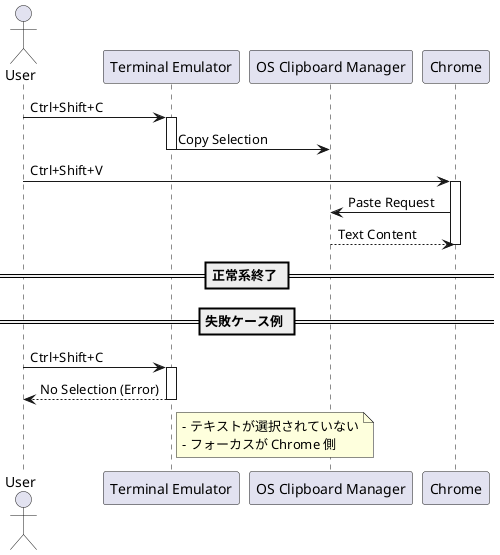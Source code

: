 @startuml
actor User
participant "Terminal Emulator" as Terminal
participant "OS Clipboard Manager" as Clipboard
participant "Chrome"

User -> Terminal : Ctrl+Shift+C
activate Terminal
Terminal -> Clipboard : Copy Selection
deactivate Terminal

User -> Chrome : Ctrl+Shift+V
activate Chrome
Chrome -> Clipboard : Paste Request
Clipboard --> Chrome : Text Content
deactivate Chrome

== 正常系終了 ==

== 失敗ケース例 ==

User -> Terminal : Ctrl+Shift+C
activate Terminal
Terminal --> User : No Selection (Error)
deactivate Terminal

note right of Terminal
  - テキストが選択されていない
  - フォーカスが Chrome 側
end note

@enduml
